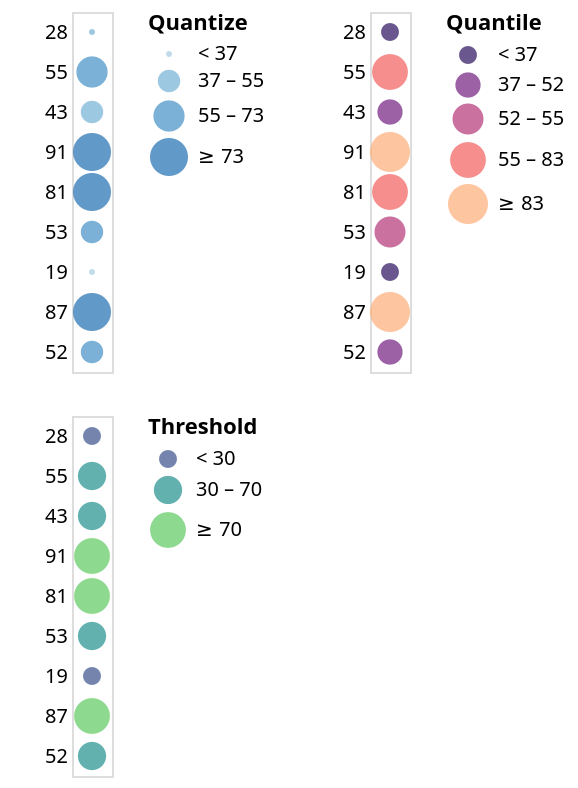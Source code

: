{
  "$schema": "https://vega.github.io/schema/vega/v4.json",
  "description": "Horizontally concatenated charts that show different types of discretizing scales.",
  "autosize": "pad",
  "padding": 5,
  "data": [
    {
      "name": "source_0",
      "values": [
        {"a": "A", "b": 28},
        {"a": "B", "b": 55},
        {"a": "C", "b": 43},
        {"a": "D", "b": 91},
        {"a": "E", "b": 81},
        {"a": "F", "b": 53},
        {"a": "G", "b": 19},
        {"a": "H", "b": 87},
        {"a": "I", "b": 52}
      ]
    }
  ],
  "signals": [
    {"name": "concat_0_width", "value": 20},
    {"name": "concat_0_y_step", "value": 20},
    {
      "name": "concat_0_height",
      "update": "bandspace(domain('concat_0_y').length, 1, 0.5) * concat_0_y_step"
    },
    {"name": "concat_1_width", "value": 20},
    {"name": "concat_1_y_step", "value": 20},
    {
      "name": "concat_1_height",
      "update": "bandspace(domain('concat_1_y').length, 1, 0.5) * concat_1_y_step"
    },
    {"name": "concat_2_width", "value": 20},
    {"name": "concat_2_y_step", "value": 20},
    {
      "name": "concat_2_height",
      "update": "bandspace(domain('concat_2_y').length, 1, 0.5) * concat_2_y_step"
    }
  ],
  "layout": {
    "padding": {"row": 20, "column": 20},
    "bounds": "full",
    "align": "each",
    "columns": 2
  },
  "marks": [
    {
      "type": "group",
      "name": "concat_0_group",
      "style": "cell",
      "encode": {
        "update": {
          "width": {"signal": "concat_0_width"},
          "height": {"signal": "concat_0_height"}
        }
      },
      "marks": [
        {
          "name": "concat_0_marks",
          "type": "symbol",
          "style": ["circle"],
          "from": {"data": "source_0"},
          "encode": {
            "update": {
              "opacity": {"value": 0.7},
              "fill": [
                {
                  "test": "datum[\"b\"] === null || isNaN(datum[\"b\"])",
                  "value": null
                },
                {"scale": "concat_0_color", "field": "b"}
              ],
              "tooltip": {
                "signal": "{\"b\": ''+datum[\"b\"], \"Quantize\": format(datum[\"b\"], \"\")}"
              },
              "x": {"signal": "concat_0_width", "mult": 0.5},
              "y": {"scale": "concat_0_y", "field": "b"},
              "size": {"scale": "concat_0_size", "field": "b"},
              "shape": {"value": "circle"}
            }
          }
        }
      ],
      "axes": [
        {
          "scale": "concat_0_y",
          "orient": "left",
          "grid": false,
          "domain": false,
          "ticks": false,
          "zindex": 1
        }
      ],
      "legends": [
        {
          "title": "Quantize",
          "fill": "concat_0_color",
          "gradientLength": {"signal": "clamp(concat_0_height, 64, 200)"},
          "encode": {
            "symbols": {
              "update": {
                "shape": {"value": "circle"},
                "opacity": {"value": 0.7}
              }
            }
          },
          "size": "concat_0_size"
        }
      ]
    },
    {
      "type": "group",
      "name": "concat_1_group",
      "style": "cell",
      "encode": {
        "update": {
          "width": {"signal": "concat_1_width"},
          "height": {"signal": "concat_1_height"}
        }
      },
      "marks": [
        {
          "name": "concat_1_marks",
          "type": "symbol",
          "style": ["circle"],
          "from": {"data": "source_0"},
          "encode": {
            "update": {
              "opacity": {"value": 0.7},
              "fill": [
                {
                  "test": "datum[\"b\"] === null || isNaN(datum[\"b\"])",
                  "value": null
                },
                {"scale": "concat_1_color", "field": "b"}
              ],
              "tooltip": {
                "signal": "{\"b\": ''+datum[\"b\"], \"Quantile\": format(datum[\"b\"], \"d\")}"
              },
              "x": {"signal": "concat_1_width", "mult": 0.5},
              "y": {"scale": "concat_1_y", "field": "b"},
              "size": {"scale": "concat_1_size", "field": "b"},
              "shape": {"value": "circle"}
            }
          }
        }
      ],
      "axes": [
        {
          "scale": "concat_1_y",
          "orient": "left",
          "grid": false,
          "domain": false,
          "ticks": false,
          "zindex": 1
        }
      ],
      "legends": [
        {
          "format": "d",
          "title": "Quantile",
          "fill": "concat_1_color",
          "gradientLength": {"signal": "clamp(concat_1_height, 64, 200)"},
          "labelOverlap": "greedy",
          "encode": {
            "symbols": {
              "update": {
                "shape": {"value": "circle"},
                "opacity": {"value": 0.7}
              }
            }
          },
          "size": "concat_1_size"
        }
      ]
    },
    {
      "type": "group",
      "name": "concat_2_group",
      "style": "cell",
      "encode": {
        "update": {
          "width": {"signal": "concat_2_width"},
          "height": {"signal": "concat_2_height"}
        }
      },
      "marks": [
        {
          "name": "concat_2_marks",
          "type": "symbol",
          "style": ["circle"],
          "from": {"data": "source_0"},
          "encode": {
            "update": {
              "opacity": {"value": 0.7},
              "fill": [
                {
                  "test": "datum[\"b\"] === null || isNaN(datum[\"b\"])",
                  "value": null
                },
                {"scale": "concat_2_color", "field": "b"}
              ],
              "tooltip": {
                "signal": "{\"b\": ''+datum[\"b\"], \"Threshold\": format(datum[\"b\"], \"\")}"
              },
              "x": {"signal": "concat_2_width", "mult": 0.5},
              "y": {"scale": "concat_2_y", "field": "b"},
              "size": {"scale": "concat_2_size", "field": "b"},
              "shape": {"value": "circle"}
            }
          }
        }
      ],
      "axes": [
        {
          "scale": "concat_2_y",
          "orient": "left",
          "grid": false,
          "domain": false,
          "ticks": false,
          "zindex": 1
        }
      ],
      "legends": [
        {
          "title": "Threshold",
          "fill": "concat_2_color",
          "gradientLength": {"signal": "clamp(concat_2_height, 64, 200)"},
          "labelOverlap": "greedy",
          "encode": {
            "symbols": {
              "update": {
                "shape": {"value": "circle"},
                "opacity": {"value": 0.7}
              }
            }
          },
          "size": "concat_2_size"
        }
      ]
    }
  ],
  "scales": [
    {
      "name": "concat_0_y",
      "type": "point",
      "domain": {"data": "source_0", "field": "b"},
      "range": {"step": {"signal": "concat_0_y_step"}},
      "padding": 0.5
    },
    {
      "name": "concat_0_color",
      "type": "quantize",
      "domain": {"data": "source_0", "field": "b"},
      "range": {"scheme": "blues", "count": 4},
      "zero": true
    },
    {
      "name": "concat_0_size",
      "type": "quantize",
      "domain": {"data": "source_0", "field": "b"},
      "range": {
        "signal": "sequence(9, 361 + (361 - 9) / (4 - 1), (361 - 9) / (4 - 1))"
      },
      "zero": false
    },
    {
      "name": "concat_1_y",
      "type": "point",
      "domain": {"data": "source_0", "field": "b"},
      "range": {"step": {"signal": "concat_1_y_step"}},
      "padding": 0.5
    },
    {
      "name": "concat_1_color",
      "type": "quantile",
      "domain": {"data": "source_0", "field": "b"},
      "range": {"scheme": "magma"}
    },
    {
      "name": "concat_1_size",
      "type": "quantile",
      "domain": {"data": "source_0", "field": "b"},
      "range": [80, 160, 240, 320, 400]
    },
    {
      "name": "concat_2_y",
      "type": "point",
      "domain": {"data": "source_0", "field": "b"},
      "range": {"step": {"signal": "concat_2_y_step"}},
      "padding": 0.5
    },
    {
      "name": "concat_2_color",
      "type": "threshold",
      "domain": [30, 70],
      "range": {"scheme": "viridis"}
    },
    {
      "name": "concat_2_size",
      "type": "threshold",
      "domain": [30, 70],
      "range": [80, 200, 320]
    }
  ],
  "config": {"axisY": {"minExtent": 30}}
}
